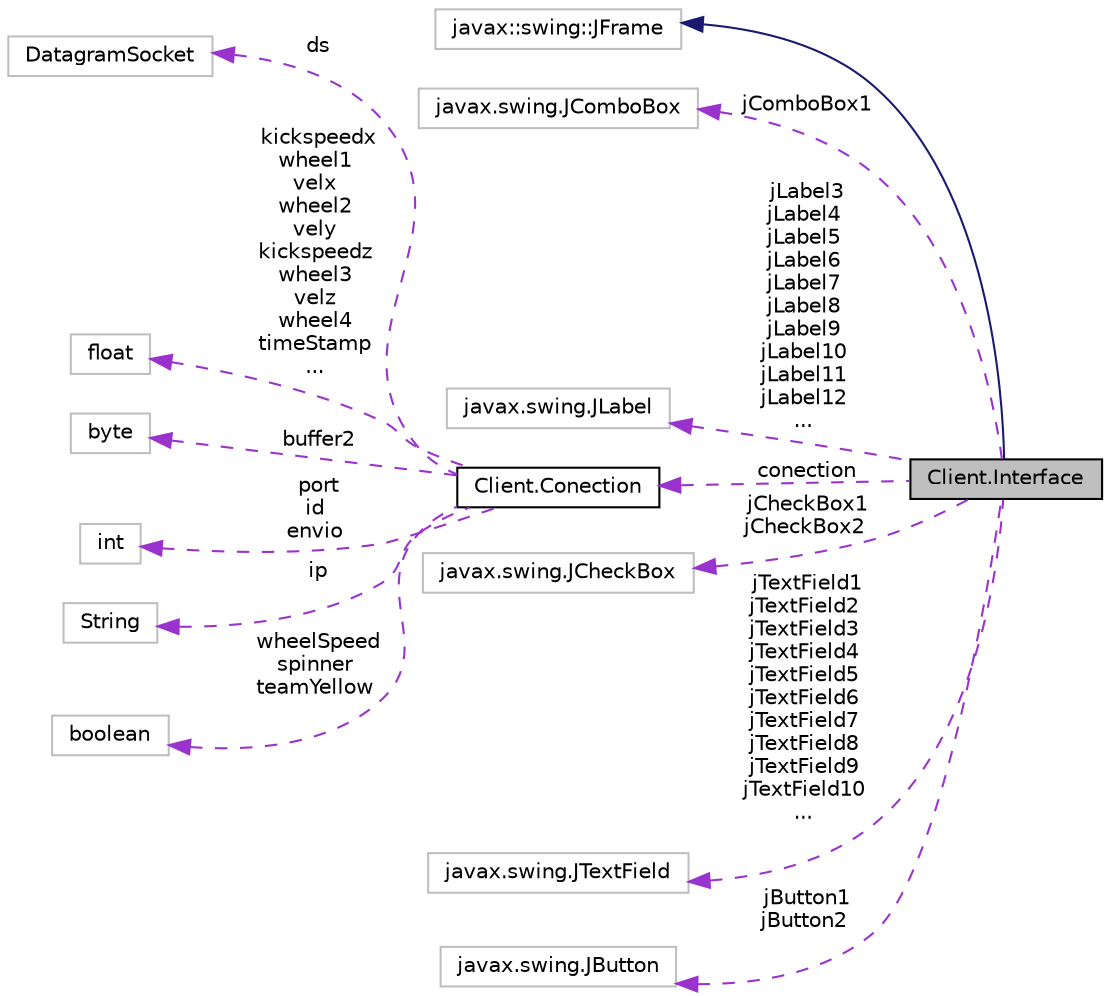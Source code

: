 digraph "Client.Interface"
{
 // INTERACTIVE_SVG=YES
  edge [fontname="Helvetica",fontsize="10",labelfontname="Helvetica",labelfontsize="10"];
  node [fontname="Helvetica",fontsize="10",shape=record];
  rankdir="LR";
  Node1 [label="Client.Interface",height=0.2,width=0.4,color="black", fillcolor="grey75", style="filled", fontcolor="black"];
  Node2 -> Node1 [dir="back",color="midnightblue",fontsize="10",style="solid",fontname="Helvetica"];
  Node2 [label="javax::swing::JFrame",height=0.2,width=0.4,color="grey75", fillcolor="white", style="filled"];
  Node3 -> Node1 [dir="back",color="darkorchid3",fontsize="10",style="dashed",label=" jComboBox1" ,fontname="Helvetica"];
  Node3 [label="javax.swing.JComboBox",height=0.2,width=0.4,color="grey75", fillcolor="white", style="filled"];
  Node4 -> Node1 [dir="back",color="darkorchid3",fontsize="10",style="dashed",label=" jLabel3\njLabel4\njLabel5\njLabel6\njLabel7\njLabel8\njLabel9\njLabel10\njLabel11\njLabel12\n..." ,fontname="Helvetica"];
  Node4 [label="javax.swing.JLabel",height=0.2,width=0.4,color="grey75", fillcolor="white", style="filled"];
  Node5 -> Node1 [dir="back",color="darkorchid3",fontsize="10",style="dashed",label=" conection" ,fontname="Helvetica"];
  Node5 [label="Client.Conection",height=0.2,width=0.4,color="black", fillcolor="white", style="filled",URL="$d1/dc4/class_client_1_1_conection.html"];
  Node6 -> Node5 [dir="back",color="darkorchid3",fontsize="10",style="dashed",label=" ds" ,fontname="Helvetica"];
  Node6 [label="DatagramSocket",height=0.2,width=0.4,color="grey75", fillcolor="white", style="filled"];
  Node7 -> Node5 [dir="back",color="darkorchid3",fontsize="10",style="dashed",label=" kickspeedx\nwheel1\nvelx\nwheel2\nvely\nkickspeedz\nwheel3\nvelz\nwheel4\ntimeStamp\n..." ,fontname="Helvetica"];
  Node7 [label="float",height=0.2,width=0.4,color="grey75", fillcolor="white", style="filled"];
  Node8 -> Node5 [dir="back",color="darkorchid3",fontsize="10",style="dashed",label=" buffer2" ,fontname="Helvetica"];
  Node8 [label="byte",height=0.2,width=0.4,color="grey75", fillcolor="white", style="filled"];
  Node9 -> Node5 [dir="back",color="darkorchid3",fontsize="10",style="dashed",label=" port\nid\nenvio" ,fontname="Helvetica"];
  Node9 [label="int",height=0.2,width=0.4,color="grey75", fillcolor="white", style="filled"];
  Node10 -> Node5 [dir="back",color="darkorchid3",fontsize="10",style="dashed",label=" ip" ,fontname="Helvetica"];
  Node10 [label="String",height=0.2,width=0.4,color="grey75", fillcolor="white", style="filled"];
  Node11 -> Node5 [dir="back",color="darkorchid3",fontsize="10",style="dashed",label=" wheelSpeed\nspinner\nteamYellow" ,fontname="Helvetica"];
  Node11 [label="boolean",height=0.2,width=0.4,color="grey75", fillcolor="white", style="filled"];
  Node12 -> Node1 [dir="back",color="darkorchid3",fontsize="10",style="dashed",label=" jCheckBox1\njCheckBox2" ,fontname="Helvetica"];
  Node12 [label="javax.swing.JCheckBox",height=0.2,width=0.4,color="grey75", fillcolor="white", style="filled"];
  Node13 -> Node1 [dir="back",color="darkorchid3",fontsize="10",style="dashed",label=" jTextField1\njTextField2\njTextField3\njTextField4\njTextField5\njTextField6\njTextField7\njTextField8\njTextField9\njTextField10\n..." ,fontname="Helvetica"];
  Node13 [label="javax.swing.JTextField",height=0.2,width=0.4,color="grey75", fillcolor="white", style="filled"];
  Node14 -> Node1 [dir="back",color="darkorchid3",fontsize="10",style="dashed",label=" jButton1\njButton2" ,fontname="Helvetica"];
  Node14 [label="javax.swing.JButton",height=0.2,width=0.4,color="grey75", fillcolor="white", style="filled"];
}
